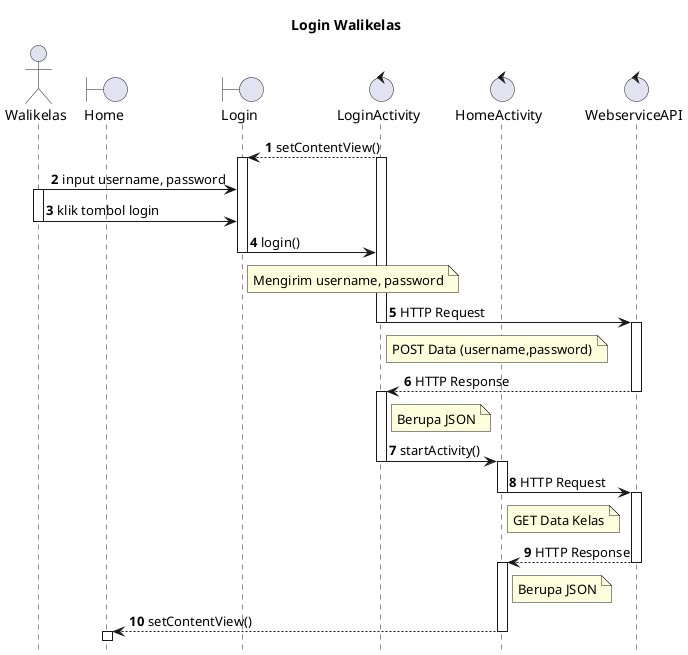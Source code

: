 @startuml

autonumber
hide footbox
title Login Walikelas

Actor Walikelas
boundary Home
boundary Login
control LoginActivity
control HomeActivity
control WebserviceAPI

LoginActivity --> Login : setContentView()
    activate LoginActivity
    activate Login

Walikelas -> Login : input username, password
    activate Walikelas

Walikelas -> Login : klik tombol login
    deactivate Walikelas

Login -> LoginActivity : login()
    deactivate Login
    note right of Login
    Mengirim username, password
        end note

LoginActivity -> WebserviceAPI : HTTP Request
    deactivate LoginActivity
    note right of LoginActivity
    POST Data (username,password)
        end note

    activate WebserviceAPI

    return HTTP Response

    activate LoginActivity

    note right of LoginActivity
        Berupa JSON
    end note

LoginActivity -> HomeActivity : startActivity()
    deactivate LoginActivity
    activate HomeActivity

HomeActivity -> WebserviceAPI : HTTP Request
    deactivate HomeActivity
    activate WebserviceAPI

    note right of HomeActivity
    GET Data Kelas
        end note

    return HTTP Response
    activate HomeActivity

    note right of HomeActivity
    Berupa JSON
        end note

HomeActivity --> Home : setContentView()
    deactivate HomeActivity
    activate Home
    deactivate Home
@enduml